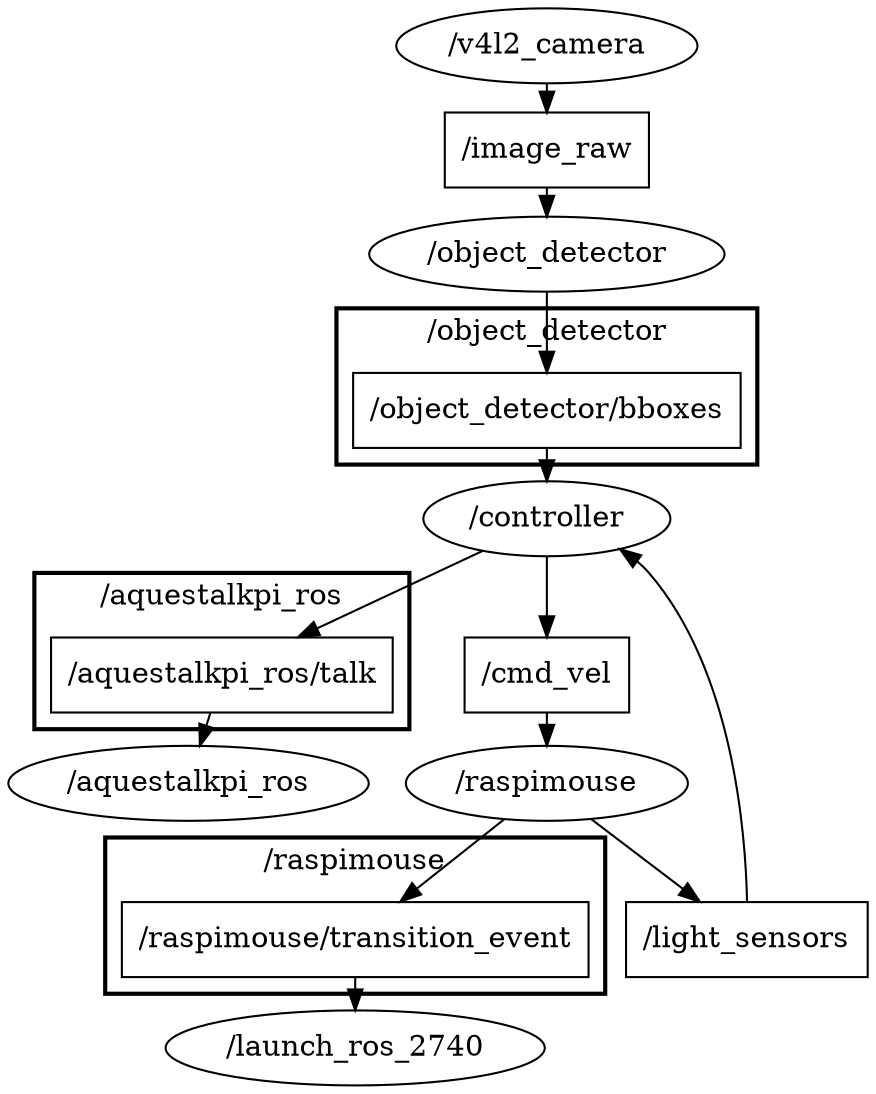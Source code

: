 digraph graphname {
	graph [bb="0,0,1583.7,170.99",
		compound=True,
		rank=same,
		rankdir=TB,
		ranksep=0.2
	];
	node [label="\N"];
	subgraph cluster___object_detector {
		graph [bb="448.57,62,650.57,137",
			compound=True,
			label="/object_detector",
			lheight=0.21,
			lp="549.57,125.5",
			lwidth=1.60,
			rank=same,
			rankdir=LR,
			ranksep=0.2,
			style=bold
		];
		t___object_detector__bboxes	[URL=topic_3A__object_detector__bboxes,
			height=0.5,
			label="/object_detector/bboxes",
			pos="549.57,88",
			shape=box,
			tooltip="topic:/object_detector/bboxes",
			width=2.5833];
	}
	subgraph cluster___raspimouse {
		graph [bb="1153.7,8,1393.7,83",
			compound=True,
			label="/raspimouse",
			lheight=0.21,
			lp="1273.7,71.5",
			lwidth=1.22,
			rank=same,
			rankdir=LR,
			ranksep=0.2,
			style=bold
		];
		t___raspimouse__transition_event	[URL=topic_3A__raspimouse__transition_event,
			height=0.5,
			label="/raspimouse/transition_event",
			pos="1273.7,34",
			shape=box,
			tooltip="topic:/raspimouse/transition_event",
			width=3.1111];
	}
	subgraph cluster___aquestalkpi_ros {
		graph [bb="784.86,62,964.86,137",
			compound=True,
			label="/aquestalkpi_ros",
			lheight=0.21,
			lp="874.86,125.5",
			lwidth=1.62,
			rank=same,
			rankdir=LR,
			ranksep=0.2,
			style=bold
		];
		t___aquestalkpi_ros__talk	[URL=topic_3A__aquestalkpi_ros__talk,
			height=0.5,
			label="/aquestalkpi_ros/talk",
			pos="874.86,88",
			shape=box,
			tooltip="topic:/aquestalkpi_ros/talk",
			width=2.2778];
	}
	n___controller	[URL=__controller,
		height=0.5,
		label="/controller",
		pos="717.72,88",
		shape=ellipse,
		tooltip="/controller",
		width=1.6429];
	t___object_detector__bboxes -> n___controller	[edgetooltip="Subscription\nnode_name: /controller\ntopic_name: /object_detector/bboxes\nQoS settings\n- reliability: reliable\n- durability: volatile\n- lifespan: 9223372036854775807 ns\n- deadline: 9223372036854775807 ns\n- liveliness: automatic\n- liveliness_lease_duration: 9223372036854775807 ns\n- avoid_ros_namespace_conventions: False",
		penwidth=1,
		pos="e,658.33,88 642.88,88 644.67,88 646.46,88 648.25,88"];
	n___launch_ros_2740	[URL=__launch_ros_2740,
		height=0.5,
		label="/launch_ros_2740",
		pos="1492.7,34",
		shape=ellipse,
		tooltip="/launch_ros_2740",
		width=2.5276];
	t___raspimouse__transition_event -> n___launch_ros_2740	[edgetooltip="Subscription\nnode_name: /launch_ros_2740\ntopic_name: /raspimouse/transition_event\nQoS settings\n- reliability: reliable\n- durability: volatile\n- lifespan: 9223372036854775807 ns\n- deadline: 9223372036854775807 ns\n- liveliness: automatic\n- liveliness_lease_duration: 9223372036854775807 ns\n- avoid_ros_namespace_conventions: False",
		penwidth=1,
		pos="e,1401.7,34 1385.8,34 1387.6,34 1389.4,34 1391.3,34"];
	n___aquestalkpi_ros	[URL=__aquestalkpi_ros,
		height=0.5,
		label="/aquestalkpi_ros",
		pos="1059.3,88",
		shape=ellipse,
		tooltip="/aquestalkpi_ros",
		width=2.4012];
	t___aquestalkpi_ros__talk -> n___aquestalkpi_ros	[edgetooltip="Subscription\nnode_name: /aquestalkpi_ros\ntopic_name: /aquestalkpi_ros/talk\nQoS settings\n- reliability: reliable\n- durability: volatile\n- lifespan: 9223372036854775807 ns\n- deadline: 9223372036854775807 ns\n- liveliness: automatic\n- liveliness_lease_duration: 9223372036854775807 ns\n- avoid_ros_namespace_conventions: False",
		penwidth=1,
		pos="e,972.71,88 956.95,88 958.75,88 960.55,88 962.36,88"];
	t___light_sensors	[URL=topic_3A__light_sensors,
		height=0.5,
		label="/light_sensors",
		pos="1273.7,132",
		shape=box,
		tooltip="topic:/light_sensors",
		width=1.6111];
	t___light_sensors -> n___controller	[edgetooltip="Subscription\nnode_name: /controller\ntopic_name: /light_sensors\nQoS settings\n- reliability: reliable\n- durability: volatile\n- lifespan: 9223372036854775807 ns\n- deadline: 9223372036854775807 ns\n- liveliness: automatic\n- liveliness_lease_duration: 9223372036854775807 ns\n- avoid_ros_namespace_conventions: False",
		penwidth=1,
		pos="e,734.14,105.53 1215.5,145.6 1122.2,165.03 932.93,193 784.86,141 768.46,135.24 753.11,123.51 741.34,112.55"];
	t___cmd_vel	[URL=topic_3A__cmd_vel,
		height=0.5,
		label="/cmd_vel",
		pos="874.86,34",
		shape=box,
		tooltip="topic:/cmd_vel",
		width=1.0972];
	n___raspimouse	[URL=__raspimouse,
		height=0.5,
		label="/raspimouse",
		pos="1059.3,34",
		shape=ellipse,
		tooltip="/raspimouse",
		width=1.8776];
	t___cmd_vel -> n___raspimouse	[edgetooltip="Subscription\nnode_name: /raspimouse\ntopic_name: /cmd_vel\nQoS settings\n- reliability: reliable\n- durability: volatile\n- lifespan: 9223372036854775807 ns\n- deadline: 9223372036854775807 ns\n- liveliness: automatic\n- liveliness_lease_duration: 9223372036854775807 ns\n- avoid_ros_namespace_conventions: False",
		penwidth=1,
		pos="e,991.65,34 914.55,34 934.05,34 958.41,34 981.5,34"];
	t___image_raw	[URL=topic_3A__image_raw,
		height=0.5,
		label="/image_raw",
		pos="207.29,88",
		shape=box,
		tooltip="topic:/image_raw",
		width=1.3611];
	n___object_detector	[URL=__object_detector,
		height=0.5,
		label="/object_detector",
		pos="355.43,88",
		shape=ellipse,
		tooltip="/object_detector",
		width=2.3651];
	t___image_raw -> n___object_detector	[edgetooltip="Subscription\nnode_name: /object_detector\ntopic_name: /image_raw\nQoS settings\n- reliability: reliable\n- durability: volatile\n- lifespan: 9223372036854775807 ns\n- deadline: 9223372036854775807 ns\n- liveliness: automatic\n- liveliness_lease_duration: 9223372036854775807 ns\n- avoid_ros_namespace_conventions: False",
		penwidth=1,
		pos="e,270.1,88 256.54,88 257.65,88 258.76,88 259.87,88"];
	n___v4l2_camera	[URL=__v4l2_camera,
		height=0.5,
		label="/v4l2_camera",
		pos="72.144,88",
		shape=ellipse,
		tooltip="/v4l2_camera",
		width=2.004];
	n___v4l2_camera -> t___image_raw	[edgetooltip="Publisher\nnode_name: /v4l2_camera\ntopic_name: /image_raw\nQoS settings\n- reliability: reliable\n- durability: volatile\n- lifespan: 9223372036854775807 ns\n- deadline: 9223372036854775807 ns\n- liveliness: automatic\n- liveliness_lease_duration: 9223372036854775807 ns\n- avoid_ros_namespace_conventions: False",
		penwidth=1,
		pos="e,157.94,88 144.39,88 145.54,88 146.68,88 147.82,88"];
	n___controller -> t___aquestalkpi_ros__talk	[edgetooltip="Publisher\nnode_name: /controller\ntopic_name: /aquestalkpi_ros/talk\nQoS settings\n- reliability: reliable\n- durability: volatile\n- lifespan: 9223372036854775807 ns\n- deadline: 9223372036854775807 ns\n- liveliness: automatic\n- liveliness_lease_duration: 9223372036854775807 ns\n- avoid_ros_namespace_conventions: False",
		penwidth=1,
		pos="e,792.67,88 776.93,88 778.7,88 780.49,88 782.29,88"];
	n___controller -> t___cmd_vel	[edgetooltip="Publisher\nnode_name: /controller\ntopic_name: /cmd_vel\nQoS settings\n- reliability: reliable\n- durability: volatile\n- lifespan: 9223372036854775807 ns\n- deadline: 9223372036854775807 ns\n- liveliness: automatic\n- liveliness_lease_duration: 9223372036854775807 ns\n- avoid_ros_namespace_conventions: False",
		penwidth=1,
		pos="e,835.33,42.935 749.58,72.748 760.56,67.659 773.11,62.217 784.86,58 797.82,53.347 812.13,49.11 825.41,45.536"];
	n___object_detector -> t___object_detector__bboxes	[edgetooltip="Publisher\nnode_name: /object_detector\ntopic_name: /object_detector/bboxes\nQoS settings\n- reliability: reliable\n- durability: volatile\n- lifespan: 9223372036854775807 ns\n- deadline: 9223372036854775807 ns\n- liveliness: automatic\n- liveliness_lease_duration: 9223372036854775807 ns\n- avoid_ros_namespace_conventions: False",
		penwidth=1,
		pos="e,456.52,88 440.71,88 442.51,88 444.32,88 446.13,88"];
	n___raspimouse -> t___raspimouse__transition_event	[edgetooltip="Publisher\nnode_name: /raspimouse\ntopic_name: /raspimouse/transition_event\nQoS settings\n- reliability: reliable\n- durability: volatile\n- lifespan: 9223372036854775807 ns\n- deadline: 9223372036854775807 ns\n- liveliness: automatic\n- liveliness_lease_duration: 9223372036854775807 ns\n- avoid_ros_namespace_conventions: False",
		penwidth=1,
		pos="e,1161.6,34 1126.9,34 1134.8,34 1143,34 1151.4,34"];
	n___raspimouse -> t___light_sensors	[edgetooltip="Publisher\nnode_name: /raspimouse\ntopic_name: /light_sensors\nQoS settings\n- reliability: reliable\n- durability: volatile\n- lifespan: 9223372036854775807 ns\n- deadline: 9223372036854775807 ns\n- liveliness: automatic\n- liveliness_lease_duration: 9223372036854775807 ns\n- avoid_ros_namespace_conventions: False",
		penwidth=1,
		pos="e,1215.5,121.62 1117,43.473 1127.6,47.436 1137.9,53.05 1145.7,61 1154.3,69.581 1145.5,78.186 1153.7,87 1167.6,101.81 1186.9,111.78 1205.9,118.49"];
}

